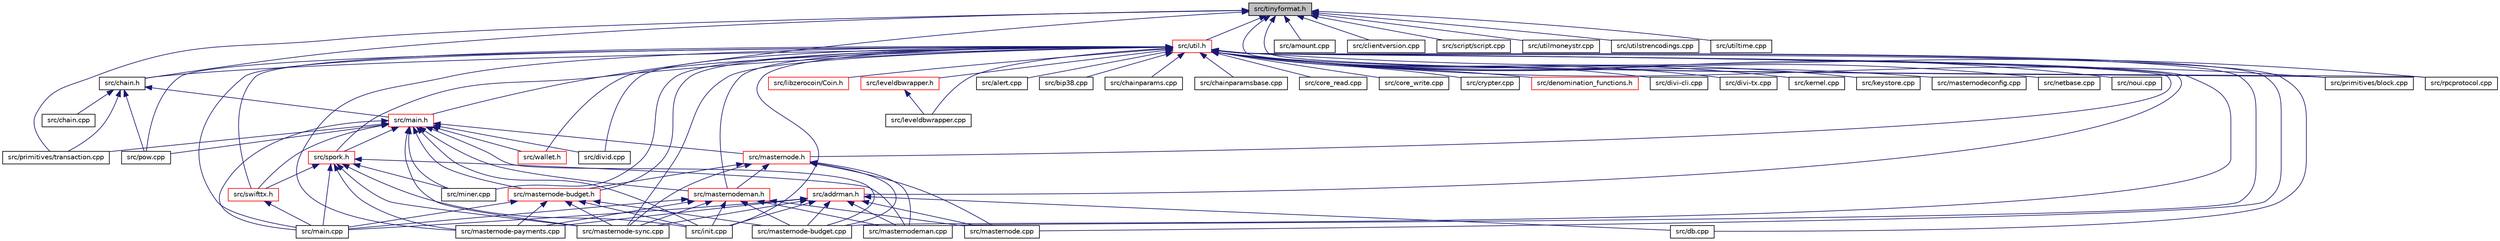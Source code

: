 digraph "src/tinyformat.h"
{
  edge [fontname="Helvetica",fontsize="10",labelfontname="Helvetica",labelfontsize="10"];
  node [fontname="Helvetica",fontsize="10",shape=record];
  Node5 [label="src/tinyformat.h",height=0.2,width=0.4,color="black", fillcolor="grey75", style="filled", fontcolor="black"];
  Node5 -> Node6 [dir="back",color="midnightblue",fontsize="10",style="solid",fontname="Helvetica"];
  Node6 [label="src/chain.h",height=0.2,width=0.4,color="black", fillcolor="white", style="filled",URL="$chain_8h.html"];
  Node6 -> Node7 [dir="back",color="midnightblue",fontsize="10",style="solid",fontname="Helvetica"];
  Node7 [label="src/main.h",height=0.2,width=0.4,color="red", fillcolor="white", style="filled",URL="$main_8h.html"];
  Node7 -> Node17 [dir="back",color="midnightblue",fontsize="10",style="solid",fontname="Helvetica"];
  Node17 [label="src/spork.h",height=0.2,width=0.4,color="red", fillcolor="white", style="filled",URL="$spork_8h.html"];
  Node17 -> Node11 [dir="back",color="midnightblue",fontsize="10",style="solid",fontname="Helvetica"];
  Node11 [label="src/init.cpp",height=0.2,width=0.4,color="black", fillcolor="white", style="filled",URL="$init_8cpp.html"];
  Node17 -> Node12 [dir="back",color="midnightblue",fontsize="10",style="solid",fontname="Helvetica"];
  Node12 [label="src/main.cpp",height=0.2,width=0.4,color="black", fillcolor="white", style="filled",URL="$main_8cpp.html"];
  Node17 -> Node22 [dir="back",color="midnightblue",fontsize="10",style="solid",fontname="Helvetica"];
  Node22 [label="src/swifttx.h",height=0.2,width=0.4,color="red", fillcolor="white", style="filled",URL="$swifttx_8h.html"];
  Node22 -> Node12 [dir="back",color="midnightblue",fontsize="10",style="solid",fontname="Helvetica"];
  Node17 -> Node64 [dir="back",color="midnightblue",fontsize="10",style="solid",fontname="Helvetica"];
  Node64 [label="src/masternode-payments.cpp",height=0.2,width=0.4,color="black", fillcolor="white", style="filled",URL="$masternode-payments_8cpp.html"];
  Node17 -> Node65 [dir="back",color="midnightblue",fontsize="10",style="solid",fontname="Helvetica"];
  Node65 [label="src/masternode-sync.cpp",height=0.2,width=0.4,color="black", fillcolor="white", style="filled",URL="$masternode-sync_8cpp.html"];
  Node17 -> Node66 [dir="back",color="midnightblue",fontsize="10",style="solid",fontname="Helvetica"];
  Node66 [label="src/masternodeman.cpp",height=0.2,width=0.4,color="black", fillcolor="white", style="filled",URL="$masternodeman_8cpp.html"];
  Node17 -> Node67 [dir="back",color="midnightblue",fontsize="10",style="solid",fontname="Helvetica"];
  Node67 [label="src/miner.cpp",height=0.2,width=0.4,color="black", fillcolor="white", style="filled",URL="$miner_8cpp.html"];
  Node7 -> Node80 [dir="back",color="midnightblue",fontsize="10",style="solid",fontname="Helvetica"];
  Node80 [label="src/masternode.h",height=0.2,width=0.4,color="red", fillcolor="white", style="filled",URL="$masternode_8h.html"];
  Node80 -> Node81 [dir="back",color="midnightblue",fontsize="10",style="solid",fontname="Helvetica"];
  Node81 [label="src/masternodeman.h",height=0.2,width=0.4,color="red", fillcolor="white", style="filled",URL="$masternodeman_8h.html"];
  Node81 -> Node11 [dir="back",color="midnightblue",fontsize="10",style="solid",fontname="Helvetica"];
  Node81 -> Node12 [dir="back",color="midnightblue",fontsize="10",style="solid",fontname="Helvetica"];
  Node81 -> Node76 [dir="back",color="midnightblue",fontsize="10",style="solid",fontname="Helvetica"];
  Node76 [label="src/masternode-budget.cpp",height=0.2,width=0.4,color="black", fillcolor="white", style="filled",URL="$masternode-budget_8cpp.html"];
  Node81 -> Node64 [dir="back",color="midnightblue",fontsize="10",style="solid",fontname="Helvetica"];
  Node81 -> Node65 [dir="back",color="midnightblue",fontsize="10",style="solid",fontname="Helvetica"];
  Node81 -> Node77 [dir="back",color="midnightblue",fontsize="10",style="solid",fontname="Helvetica"];
  Node77 [label="src/masternode.cpp",height=0.2,width=0.4,color="black", fillcolor="white", style="filled",URL="$masternode_8cpp.html"];
  Node81 -> Node66 [dir="back",color="midnightblue",fontsize="10",style="solid",fontname="Helvetica"];
  Node80 -> Node83 [dir="back",color="midnightblue",fontsize="10",style="solid",fontname="Helvetica"];
  Node83 [label="src/masternode-budget.h",height=0.2,width=0.4,color="red", fillcolor="white", style="filled",URL="$masternode-budget_8h.html"];
  Node83 -> Node11 [dir="back",color="midnightblue",fontsize="10",style="solid",fontname="Helvetica"];
  Node83 -> Node12 [dir="back",color="midnightblue",fontsize="10",style="solid",fontname="Helvetica"];
  Node83 -> Node76 [dir="back",color="midnightblue",fontsize="10",style="solid",fontname="Helvetica"];
  Node83 -> Node64 [dir="back",color="midnightblue",fontsize="10",style="solid",fontname="Helvetica"];
  Node83 -> Node65 [dir="back",color="midnightblue",fontsize="10",style="solid",fontname="Helvetica"];
  Node80 -> Node76 [dir="back",color="midnightblue",fontsize="10",style="solid",fontname="Helvetica"];
  Node80 -> Node65 [dir="back",color="midnightblue",fontsize="10",style="solid",fontname="Helvetica"];
  Node80 -> Node77 [dir="back",color="midnightblue",fontsize="10",style="solid",fontname="Helvetica"];
  Node80 -> Node66 [dir="back",color="midnightblue",fontsize="10",style="solid",fontname="Helvetica"];
  Node7 -> Node81 [dir="back",color="midnightblue",fontsize="10",style="solid",fontname="Helvetica"];
  Node7 -> Node89 [dir="back",color="midnightblue",fontsize="10",style="solid",fontname="Helvetica"];
  Node89 [label="src/wallet.h",height=0.2,width=0.4,color="red", fillcolor="white", style="filled",URL="$wallet_8h.html"];
  Node7 -> Node94 [dir="back",color="midnightblue",fontsize="10",style="solid",fontname="Helvetica"];
  Node94 [label="src/divid.cpp",height=0.2,width=0.4,color="black", fillcolor="white", style="filled",URL="$divid_8cpp.html"];
  Node7 -> Node11 [dir="back",color="midnightblue",fontsize="10",style="solid",fontname="Helvetica"];
  Node7 -> Node83 [dir="back",color="midnightblue",fontsize="10",style="solid",fontname="Helvetica"];
  Node7 -> Node12 [dir="back",color="midnightblue",fontsize="10",style="solid",fontname="Helvetica"];
  Node7 -> Node22 [dir="back",color="midnightblue",fontsize="10",style="solid",fontname="Helvetica"];
  Node7 -> Node76 [dir="back",color="midnightblue",fontsize="10",style="solid",fontname="Helvetica"];
  Node7 -> Node65 [dir="back",color="midnightblue",fontsize="10",style="solid",fontname="Helvetica"];
  Node7 -> Node67 [dir="back",color="midnightblue",fontsize="10",style="solid",fontname="Helvetica"];
  Node7 -> Node95 [dir="back",color="midnightblue",fontsize="10",style="solid",fontname="Helvetica"];
  Node95 [label="src/pow.cpp",height=0.2,width=0.4,color="black", fillcolor="white", style="filled",URL="$pow_8cpp.html"];
  Node7 -> Node96 [dir="back",color="midnightblue",fontsize="10",style="solid",fontname="Helvetica"];
  Node96 [label="src/primitives/transaction.cpp",height=0.2,width=0.4,color="black", fillcolor="white", style="filled",URL="$transaction_8cpp.html"];
  Node6 -> Node111 [dir="back",color="midnightblue",fontsize="10",style="solid",fontname="Helvetica"];
  Node111 [label="src/chain.cpp",height=0.2,width=0.4,color="black", fillcolor="white", style="filled",URL="$chain_8cpp.html"];
  Node6 -> Node95 [dir="back",color="midnightblue",fontsize="10",style="solid",fontname="Helvetica"];
  Node6 -> Node96 [dir="back",color="midnightblue",fontsize="10",style="solid",fontname="Helvetica"];
  Node5 -> Node112 [dir="back",color="midnightblue",fontsize="10",style="solid",fontname="Helvetica"];
  Node112 [label="src/util.h",height=0.2,width=0.4,color="red", fillcolor="white", style="filled",URL="$util_8h.html"];
  Node112 -> Node113 [dir="back",color="midnightblue",fontsize="10",style="solid",fontname="Helvetica"];
  Node113 [label="src/libzerocoin/Coin.h",height=0.2,width=0.4,color="red", fillcolor="white", style="filled",URL="$_coin_8h.html",tooltip="PublicCoin and PrivateCoin classes for the Zerocoin library. "];
  Node112 -> Node6 [dir="back",color="midnightblue",fontsize="10",style="solid",fontname="Helvetica"];
  Node112 -> Node126 [dir="back",color="midnightblue",fontsize="10",style="solid",fontname="Helvetica"];
  Node126 [label="src/leveldbwrapper.h",height=0.2,width=0.4,color="red", fillcolor="white", style="filled",URL="$leveldbwrapper_8h.html"];
  Node126 -> Node127 [dir="back",color="midnightblue",fontsize="10",style="solid",fontname="Helvetica"];
  Node127 [label="src/leveldbwrapper.cpp",height=0.2,width=0.4,color="black", fillcolor="white", style="filled",URL="$leveldbwrapper_8cpp.html"];
  Node112 -> Node17 [dir="back",color="midnightblue",fontsize="10",style="solid",fontname="Helvetica"];
  Node112 -> Node80 [dir="back",color="midnightblue",fontsize="10",style="solid",fontname="Helvetica"];
  Node112 -> Node81 [dir="back",color="midnightblue",fontsize="10",style="solid",fontname="Helvetica"];
  Node112 -> Node89 [dir="back",color="midnightblue",fontsize="10",style="solid",fontname="Helvetica"];
  Node112 -> Node128 [dir="back",color="midnightblue",fontsize="10",style="solid",fontname="Helvetica"];
  Node128 [label="src/addrman.h",height=0.2,width=0.4,color="red", fillcolor="white", style="filled",URL="$addrman_8h.html"];
  Node128 -> Node130 [dir="back",color="midnightblue",fontsize="10",style="solid",fontname="Helvetica"];
  Node130 [label="src/db.cpp",height=0.2,width=0.4,color="black", fillcolor="white", style="filled",URL="$db_8cpp.html"];
  Node128 -> Node11 [dir="back",color="midnightblue",fontsize="10",style="solid",fontname="Helvetica"];
  Node128 -> Node12 [dir="back",color="midnightblue",fontsize="10",style="solid",fontname="Helvetica"];
  Node128 -> Node76 [dir="back",color="midnightblue",fontsize="10",style="solid",fontname="Helvetica"];
  Node128 -> Node64 [dir="back",color="midnightblue",fontsize="10",style="solid",fontname="Helvetica"];
  Node128 -> Node65 [dir="back",color="midnightblue",fontsize="10",style="solid",fontname="Helvetica"];
  Node128 -> Node77 [dir="back",color="midnightblue",fontsize="10",style="solid",fontname="Helvetica"];
  Node128 -> Node66 [dir="back",color="midnightblue",fontsize="10",style="solid",fontname="Helvetica"];
  Node112 -> Node131 [dir="back",color="midnightblue",fontsize="10",style="solid",fontname="Helvetica"];
  Node131 [label="src/alert.cpp",height=0.2,width=0.4,color="black", fillcolor="white", style="filled",URL="$alert_8cpp.html"];
  Node112 -> Node132 [dir="back",color="midnightblue",fontsize="10",style="solid",fontname="Helvetica"];
  Node132 [label="src/bip38.cpp",height=0.2,width=0.4,color="black", fillcolor="white", style="filled",URL="$bip38_8cpp.html"];
  Node112 -> Node133 [dir="back",color="midnightblue",fontsize="10",style="solid",fontname="Helvetica"];
  Node133 [label="src/chainparams.cpp",height=0.2,width=0.4,color="black", fillcolor="white", style="filled",URL="$chainparams_8cpp.html"];
  Node112 -> Node134 [dir="back",color="midnightblue",fontsize="10",style="solid",fontname="Helvetica"];
  Node134 [label="src/chainparamsbase.cpp",height=0.2,width=0.4,color="black", fillcolor="white", style="filled",URL="$chainparamsbase_8cpp.html"];
  Node112 -> Node135 [dir="back",color="midnightblue",fontsize="10",style="solid",fontname="Helvetica"];
  Node135 [label="src/core_read.cpp",height=0.2,width=0.4,color="black", fillcolor="white", style="filled",URL="$core__read_8cpp.html"];
  Node112 -> Node136 [dir="back",color="midnightblue",fontsize="10",style="solid",fontname="Helvetica"];
  Node136 [label="src/core_write.cpp",height=0.2,width=0.4,color="black", fillcolor="white", style="filled",URL="$core__write_8cpp.html"];
  Node112 -> Node137 [dir="back",color="midnightblue",fontsize="10",style="solid",fontname="Helvetica"];
  Node137 [label="src/crypter.cpp",height=0.2,width=0.4,color="black", fillcolor="white", style="filled",URL="$crypter_8cpp.html"];
  Node112 -> Node130 [dir="back",color="midnightblue",fontsize="10",style="solid",fontname="Helvetica"];
  Node112 -> Node138 [dir="back",color="midnightblue",fontsize="10",style="solid",fontname="Helvetica"];
  Node138 [label="src/denomination_functions.h",height=0.2,width=0.4,color="red", fillcolor="white", style="filled",URL="$denomination__functions_8h.html"];
  Node112 -> Node140 [dir="back",color="midnightblue",fontsize="10",style="solid",fontname="Helvetica"];
  Node140 [label="src/divi-cli.cpp",height=0.2,width=0.4,color="black", fillcolor="white", style="filled",URL="$divi-cli_8cpp.html"];
  Node112 -> Node141 [dir="back",color="midnightblue",fontsize="10",style="solid",fontname="Helvetica"];
  Node141 [label="src/divi-tx.cpp",height=0.2,width=0.4,color="black", fillcolor="white", style="filled",URL="$divi-tx_8cpp.html"];
  Node112 -> Node94 [dir="back",color="midnightblue",fontsize="10",style="solid",fontname="Helvetica"];
  Node112 -> Node83 [dir="back",color="midnightblue",fontsize="10",style="solid",fontname="Helvetica"];
  Node112 -> Node11 [dir="back",color="midnightblue",fontsize="10",style="solid",fontname="Helvetica"];
  Node112 -> Node92 [dir="back",color="midnightblue",fontsize="10",style="solid",fontname="Helvetica"];
  Node92 [label="src/kernel.cpp",height=0.2,width=0.4,color="black", fillcolor="white", style="filled",URL="$kernel_8cpp.html"];
  Node112 -> Node142 [dir="back",color="midnightblue",fontsize="10",style="solid",fontname="Helvetica"];
  Node142 [label="src/keystore.cpp",height=0.2,width=0.4,color="black", fillcolor="white", style="filled",URL="$keystore_8cpp.html"];
  Node112 -> Node127 [dir="back",color="midnightblue",fontsize="10",style="solid",fontname="Helvetica"];
  Node112 -> Node22 [dir="back",color="midnightblue",fontsize="10",style="solid",fontname="Helvetica"];
  Node112 -> Node12 [dir="back",color="midnightblue",fontsize="10",style="solid",fontname="Helvetica"];
  Node112 -> Node76 [dir="back",color="midnightblue",fontsize="10",style="solid",fontname="Helvetica"];
  Node112 -> Node64 [dir="back",color="midnightblue",fontsize="10",style="solid",fontname="Helvetica"];
  Node112 -> Node65 [dir="back",color="midnightblue",fontsize="10",style="solid",fontname="Helvetica"];
  Node112 -> Node77 [dir="back",color="midnightblue",fontsize="10",style="solid",fontname="Helvetica"];
  Node112 -> Node143 [dir="back",color="midnightblue",fontsize="10",style="solid",fontname="Helvetica"];
  Node143 [label="src/masternodeconfig.cpp",height=0.2,width=0.4,color="black", fillcolor="white", style="filled",URL="$masternodeconfig_8cpp.html"];
  Node112 -> Node66 [dir="back",color="midnightblue",fontsize="10",style="solid",fontname="Helvetica"];
  Node112 -> Node67 [dir="back",color="midnightblue",fontsize="10",style="solid",fontname="Helvetica"];
  Node112 -> Node144 [dir="back",color="midnightblue",fontsize="10",style="solid",fontname="Helvetica"];
  Node144 [label="src/netbase.cpp",height=0.2,width=0.4,color="black", fillcolor="white", style="filled",URL="$netbase_8cpp.html"];
  Node112 -> Node145 [dir="back",color="midnightblue",fontsize="10",style="solid",fontname="Helvetica"];
  Node145 [label="src/noui.cpp",height=0.2,width=0.4,color="black", fillcolor="white", style="filled",URL="$noui_8cpp.html"];
  Node112 -> Node95 [dir="back",color="midnightblue",fontsize="10",style="solid",fontname="Helvetica"];
  Node112 -> Node146 [dir="back",color="midnightblue",fontsize="10",style="solid",fontname="Helvetica"];
  Node146 [label="src/primitives/block.cpp",height=0.2,width=0.4,color="black", fillcolor="white", style="filled",URL="$block_8cpp.html"];
  Node112 -> Node154 [dir="back",color="midnightblue",fontsize="10",style="solid",fontname="Helvetica"];
  Node154 [label="src/rpcprotocol.cpp",height=0.2,width=0.4,color="black", fillcolor="white", style="filled",URL="$rpcprotocol_8cpp.html"];
  Node5 -> Node7 [dir="back",color="midnightblue",fontsize="10",style="solid",fontname="Helvetica"];
  Node5 -> Node164 [dir="back",color="midnightblue",fontsize="10",style="solid",fontname="Helvetica"];
  Node164 [label="src/amount.cpp",height=0.2,width=0.4,color="black", fillcolor="white", style="filled",URL="$amount_8cpp.html"];
  Node5 -> Node165 [dir="back",color="midnightblue",fontsize="10",style="solid",fontname="Helvetica"];
  Node165 [label="src/clientversion.cpp",height=0.2,width=0.4,color="black", fillcolor="white", style="filled",URL="$clientversion_8cpp.html"];
  Node5 -> Node146 [dir="back",color="midnightblue",fontsize="10",style="solid",fontname="Helvetica"];
  Node5 -> Node96 [dir="back",color="midnightblue",fontsize="10",style="solid",fontname="Helvetica"];
  Node5 -> Node154 [dir="back",color="midnightblue",fontsize="10",style="solid",fontname="Helvetica"];
  Node5 -> Node166 [dir="back",color="midnightblue",fontsize="10",style="solid",fontname="Helvetica"];
  Node166 [label="src/script/script.cpp",height=0.2,width=0.4,color="black", fillcolor="white", style="filled",URL="$script_8cpp.html"];
  Node5 -> Node167 [dir="back",color="midnightblue",fontsize="10",style="solid",fontname="Helvetica"];
  Node167 [label="src/utilmoneystr.cpp",height=0.2,width=0.4,color="black", fillcolor="white", style="filled",URL="$utilmoneystr_8cpp.html"];
  Node5 -> Node168 [dir="back",color="midnightblue",fontsize="10",style="solid",fontname="Helvetica"];
  Node168 [label="src/utilstrencodings.cpp",height=0.2,width=0.4,color="black", fillcolor="white", style="filled",URL="$utilstrencodings_8cpp.html"];
  Node5 -> Node169 [dir="back",color="midnightblue",fontsize="10",style="solid",fontname="Helvetica"];
  Node169 [label="src/utiltime.cpp",height=0.2,width=0.4,color="black", fillcolor="white", style="filled",URL="$utiltime_8cpp.html"];
}
